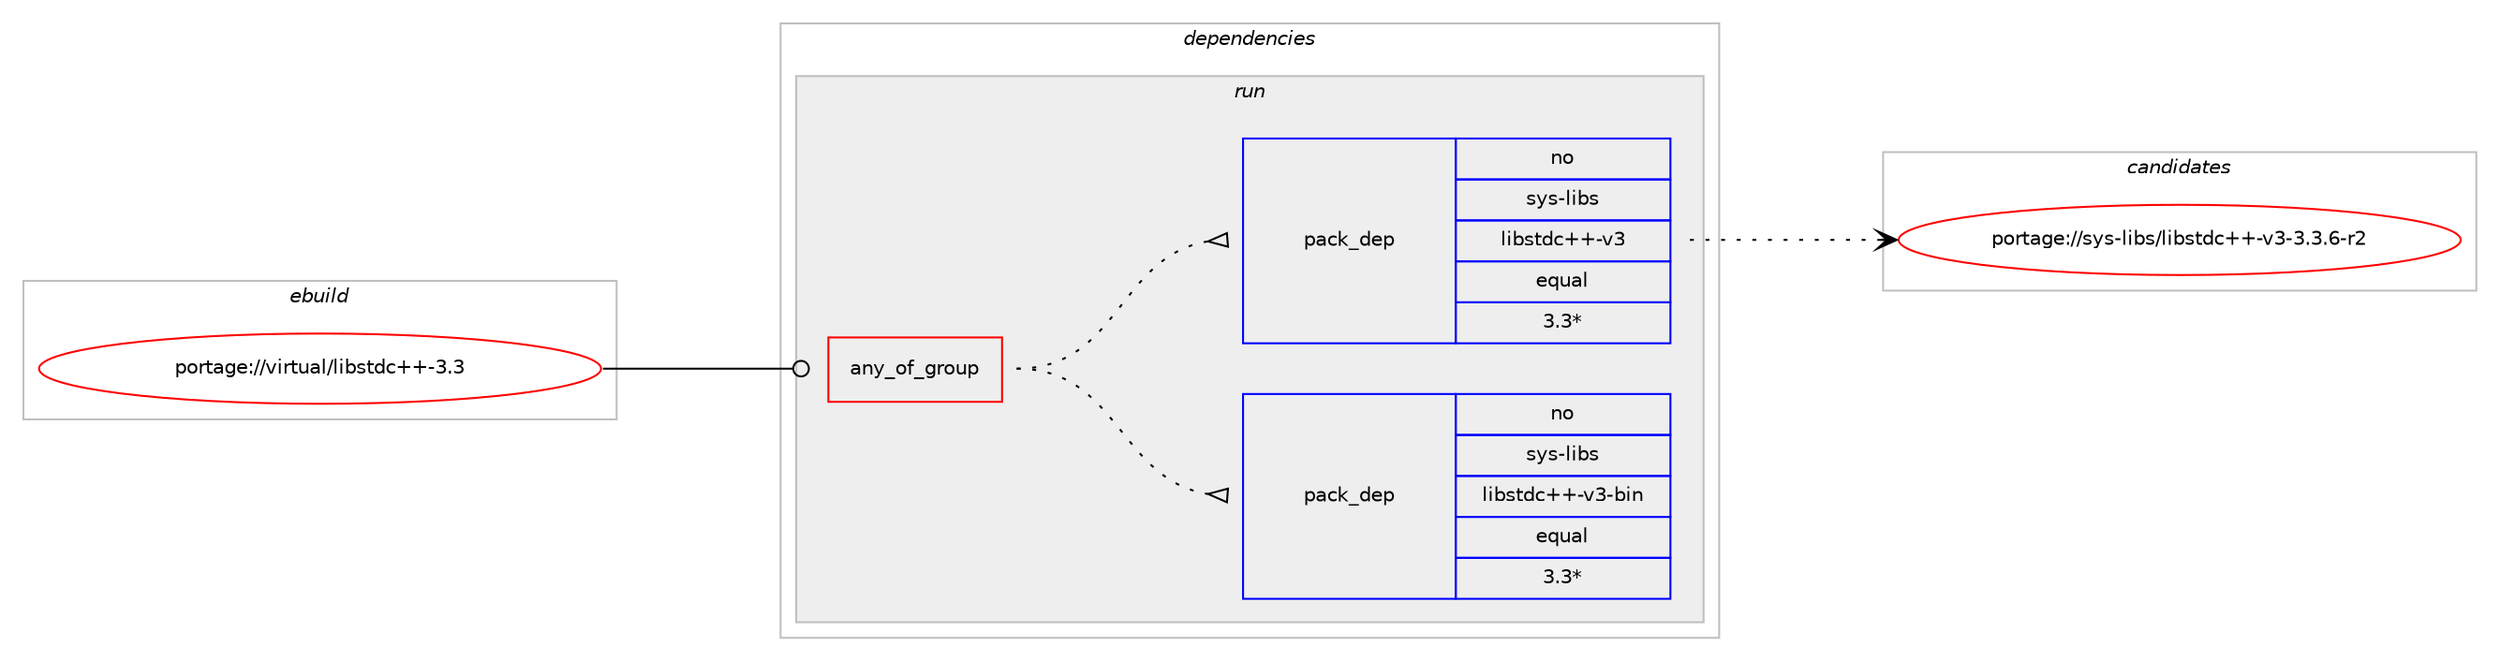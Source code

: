 digraph prolog {

# *************
# Graph options
# *************

newrank=true;
concentrate=true;
compound=true;
graph [rankdir=LR,fontname=Helvetica,fontsize=10,ranksep=1.5];#, ranksep=2.5, nodesep=0.2];
edge  [arrowhead=vee];
node  [fontname=Helvetica,fontsize=10];

# **********
# The ebuild
# **********

subgraph cluster_leftcol {
color=gray;
rank=same;
label=<<i>ebuild</i>>;
id [label="portage://virtual/libstdc++-3.3", color=red, width=4, href="../virtual/libstdc++-3.3.svg"];
}

# ****************
# The dependencies
# ****************

subgraph cluster_midcol {
color=gray;
label=<<i>dependencies</i>>;
subgraph cluster_compile {
fillcolor="#eeeeee";
style=filled;
label=<<i>compile</i>>;
}
subgraph cluster_compileandrun {
fillcolor="#eeeeee";
style=filled;
label=<<i>compile and run</i>>;
}
subgraph cluster_run {
fillcolor="#eeeeee";
style=filled;
label=<<i>run</i>>;
subgraph any7141 {
dependency433961 [label=<<TABLE BORDER="0" CELLBORDER="1" CELLSPACING="0" CELLPADDING="4"><TR><TD CELLPADDING="10">any_of_group</TD></TR></TABLE>>, shape=none, color=red];subgraph pack321600 {
dependency433962 [label=<<TABLE BORDER="0" CELLBORDER="1" CELLSPACING="0" CELLPADDING="4" WIDTH="220"><TR><TD ROWSPAN="6" CELLPADDING="30">pack_dep</TD></TR><TR><TD WIDTH="110">no</TD></TR><TR><TD>sys-libs</TD></TR><TR><TD>libstdc++-v3-bin</TD></TR><TR><TD>equal</TD></TR><TR><TD>3.3*</TD></TR></TABLE>>, shape=none, color=blue];
}
dependency433961:e -> dependency433962:w [weight=20,style="dotted",arrowhead="oinv"];
subgraph pack321601 {
dependency433963 [label=<<TABLE BORDER="0" CELLBORDER="1" CELLSPACING="0" CELLPADDING="4" WIDTH="220"><TR><TD ROWSPAN="6" CELLPADDING="30">pack_dep</TD></TR><TR><TD WIDTH="110">no</TD></TR><TR><TD>sys-libs</TD></TR><TR><TD>libstdc++-v3</TD></TR><TR><TD>equal</TD></TR><TR><TD>3.3*</TD></TR></TABLE>>, shape=none, color=blue];
}
dependency433961:e -> dependency433963:w [weight=20,style="dotted",arrowhead="oinv"];
}
id:e -> dependency433961:w [weight=20,style="solid",arrowhead="odot"];
}
}

# **************
# The candidates
# **************

subgraph cluster_choices {
rank=same;
color=gray;
label=<<i>candidates</i>>;

subgraph choice321600 {
color=black;
nodesep=1;
}
subgraph choice321601 {
color=black;
nodesep=1;
choiceportage1151211154510810598115471081059811511610099434345118514551465146544511450 [label="portage://sys-libs/libstdc++-v3-3.3.6-r2", color=red, width=4,href="../sys-libs/libstdc++-v3-3.3.6-r2.svg"];
dependency433963:e -> choiceportage1151211154510810598115471081059811511610099434345118514551465146544511450:w [style=dotted,weight="100"];
}
}

}
